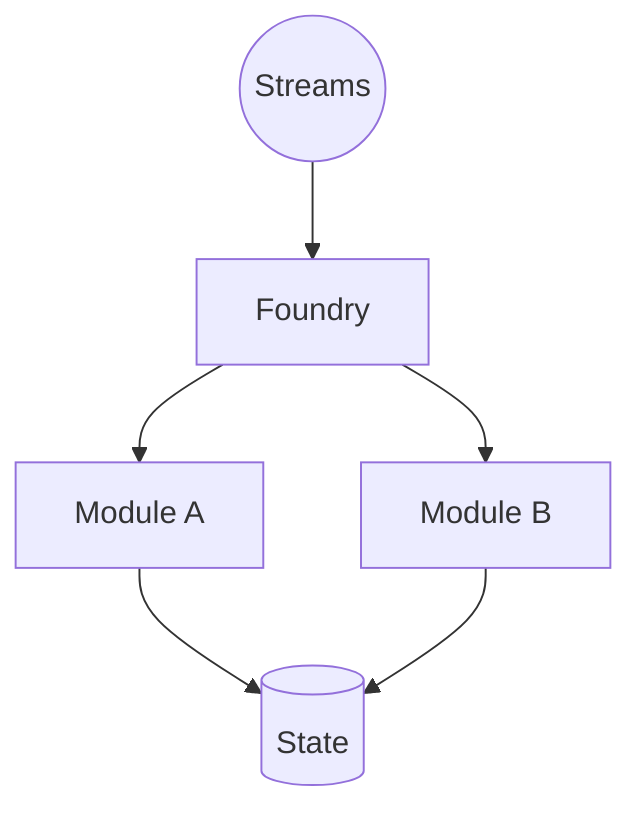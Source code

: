 flowchart TD
    streams((Streams)) --> foundry[Foundry]
    foundry --> moduleA[Module A]
    foundry --> moduleB[Module B]
    moduleA --> persist[(State)]
    moduleB --> persist
